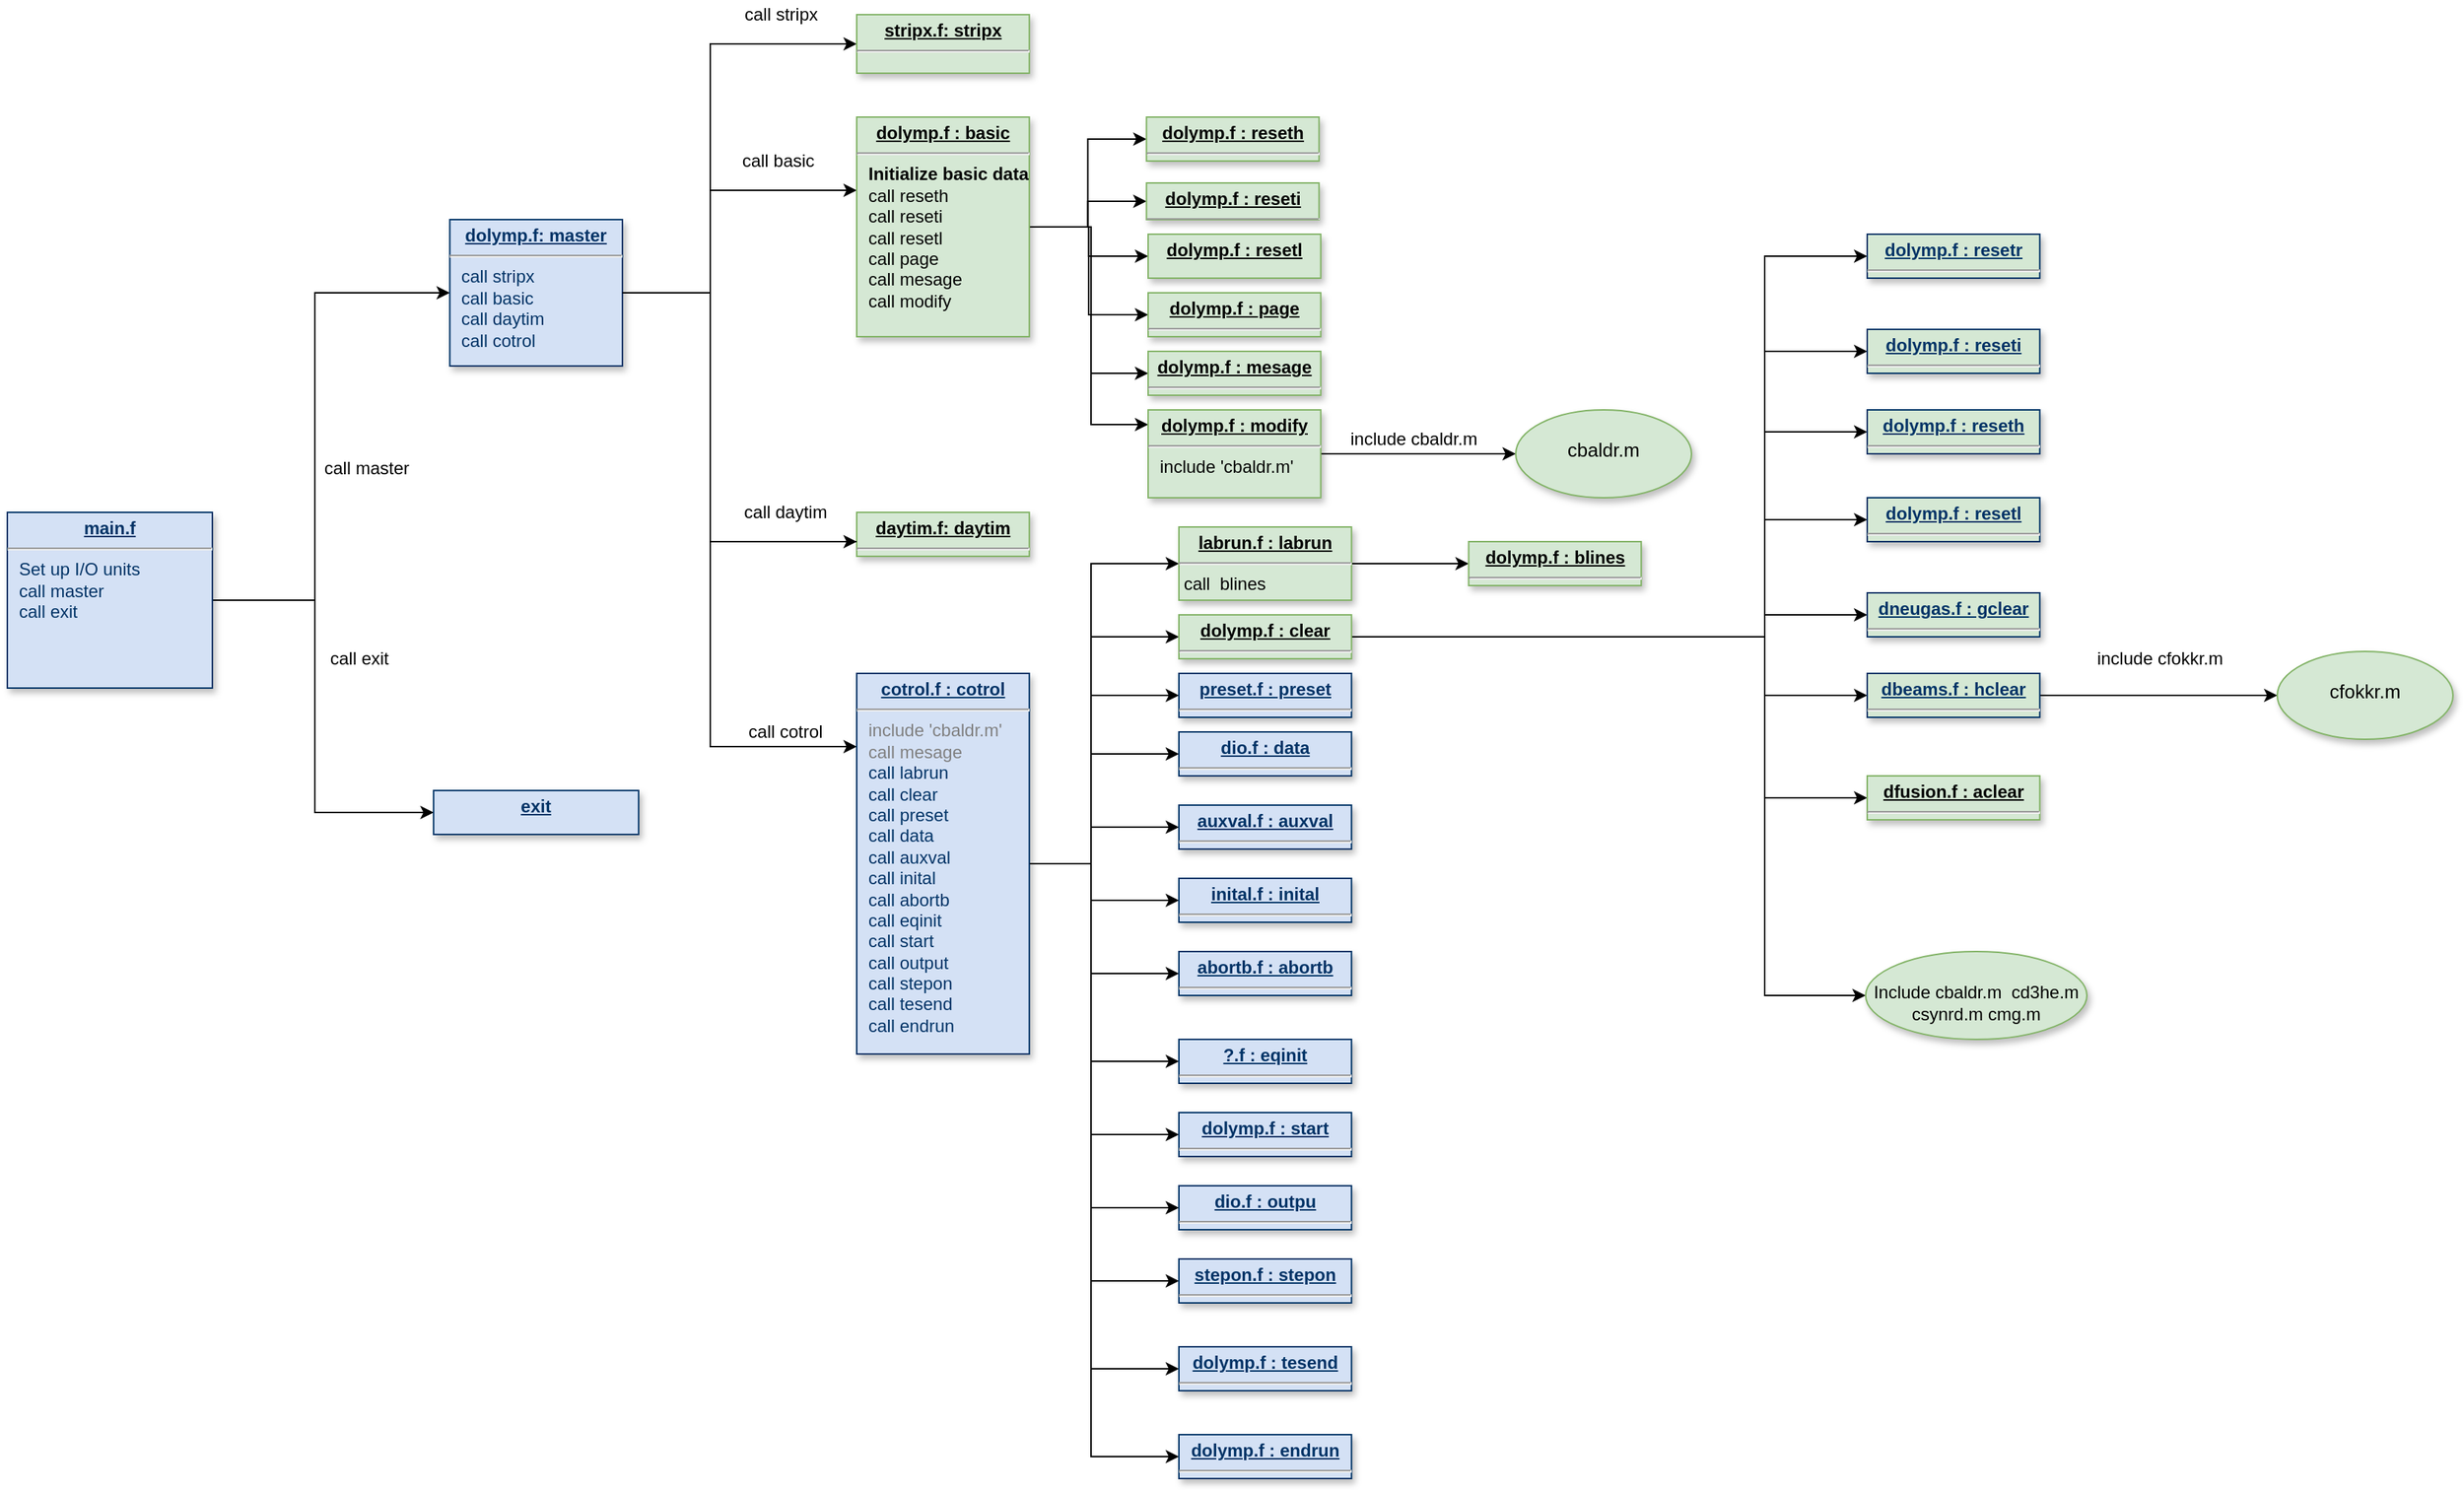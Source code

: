 <mxfile version="20.1.1" type="github">
  <diagram name="Page-1" id="efa7a0a1-bf9b-a30e-e6df-94a7791c09e9">
    <mxGraphModel dx="1370" dy="977" grid="1" gridSize="10" guides="1" tooltips="1" connect="1" arrows="1" fold="1" page="1" pageScale="1" pageWidth="826" pageHeight="1169" background="none" math="0" shadow="0">
      <root>
        <mxCell id="0" />
        <mxCell id="1" parent="0" />
        <mxCell id="-pY41yQ8rgAUzNiakP7C-129" value="" style="edgeStyle=orthogonalEdgeStyle;rounded=0;orthogonalLoop=1;jettySize=auto;html=1;" parent="1" source="-pY41yQ8rgAUzNiakP7C-114" target="-pY41yQ8rgAUzNiakP7C-128" edge="1">
          <mxGeometry relative="1" as="geometry">
            <Array as="points">
              <mxPoint x="360" y="1080" />
              <mxPoint x="360" y="870" />
            </Array>
          </mxGeometry>
        </mxCell>
        <mxCell id="-pY41yQ8rgAUzNiakP7C-131" value="" style="edgeStyle=orthogonalEdgeStyle;rounded=0;orthogonalLoop=1;jettySize=auto;html=1;" parent="1" source="-pY41yQ8rgAUzNiakP7C-114" target="-pY41yQ8rgAUzNiakP7C-130" edge="1">
          <mxGeometry relative="1" as="geometry">
            <Array as="points">
              <mxPoint x="360" y="1080" />
              <mxPoint x="360" y="1225" />
            </Array>
          </mxGeometry>
        </mxCell>
        <mxCell id="-pY41yQ8rgAUzNiakP7C-114" value="&lt;p style=&quot;margin: 0px; margin-top: 4px; text-align: center; text-decoration: underline;&quot;&gt;&lt;strong&gt;main.f&lt;/strong&gt;&lt;/p&gt;&lt;hr&gt;&lt;p style=&quot;margin: 0px; margin-left: 8px;&quot;&gt;Set up I/O units&lt;/p&gt;&lt;p style=&quot;margin: 0px; margin-left: 8px;&quot;&gt;call master&lt;/p&gt;&lt;p style=&quot;margin: 0px; margin-left: 8px;&quot;&gt;call exit&lt;/p&gt;" style="verticalAlign=top;align=left;overflow=fill;fontSize=12;fontFamily=Helvetica;html=1;strokeColor=#003366;shadow=1;fillColor=#D4E1F5;fontColor=#003366" parent="1" vertex="1">
          <mxGeometry x="150" y="1020" width="140" height="120" as="geometry" />
        </mxCell>
        <mxCell id="-pY41yQ8rgAUzNiakP7C-125" value="call master" style="text;html=1;resizable=0;autosize=1;align=center;verticalAlign=middle;points=[];fillColor=none;strokeColor=none;rounded=0;" parent="1" vertex="1">
          <mxGeometry x="360" y="980" width="70" height="20" as="geometry" />
        </mxCell>
        <mxCell id="-pY41yQ8rgAUzNiakP7C-134" value="" style="edgeStyle=orthogonalEdgeStyle;rounded=0;orthogonalLoop=1;jettySize=auto;html=1;" parent="1" source="-pY41yQ8rgAUzNiakP7C-128" target="-pY41yQ8rgAUzNiakP7C-133" edge="1">
          <mxGeometry relative="1" as="geometry">
            <Array as="points">
              <mxPoint x="630" y="870" />
              <mxPoint x="630" y="700" />
            </Array>
          </mxGeometry>
        </mxCell>
        <mxCell id="-pY41yQ8rgAUzNiakP7C-138" value="" style="edgeStyle=orthogonalEdgeStyle;rounded=0;orthogonalLoop=1;jettySize=auto;html=1;" parent="1" source="-pY41yQ8rgAUzNiakP7C-128" target="-pY41yQ8rgAUzNiakP7C-137" edge="1">
          <mxGeometry relative="1" as="geometry">
            <Array as="points">
              <mxPoint x="630" y="870" />
              <mxPoint x="630" y="800" />
            </Array>
          </mxGeometry>
        </mxCell>
        <mxCell id="-pY41yQ8rgAUzNiakP7C-140" value="" style="edgeStyle=orthogonalEdgeStyle;rounded=0;orthogonalLoop=1;jettySize=auto;html=1;" parent="1" source="-pY41yQ8rgAUzNiakP7C-128" target="-pY41yQ8rgAUzNiakP7C-139" edge="1">
          <mxGeometry relative="1" as="geometry">
            <Array as="points">
              <mxPoint x="630" y="870" />
              <mxPoint x="630" y="1040" />
            </Array>
          </mxGeometry>
        </mxCell>
        <mxCell id="-pY41yQ8rgAUzNiakP7C-142" value="" style="edgeStyle=orthogonalEdgeStyle;rounded=0;orthogonalLoop=1;jettySize=auto;html=1;startArrow=none;" parent="1" source="-pY41yQ8rgAUzNiakP7C-139" target="-pY41yQ8rgAUzNiakP7C-141" edge="1">
          <mxGeometry relative="1" as="geometry">
            <Array as="points">
              <mxPoint x="630" y="1040" />
              <mxPoint x="630" y="1180" />
            </Array>
          </mxGeometry>
        </mxCell>
        <mxCell id="-pY41yQ8rgAUzNiakP7C-128" value="&lt;p style=&quot;margin: 0px; margin-top: 4px; text-align: center; text-decoration: underline;&quot;&gt;&lt;strong&gt;dolymp.f: master&lt;/strong&gt;&lt;/p&gt;&lt;hr&gt;&lt;p style=&quot;margin: 0px; margin-left: 8px;&quot;&gt;call stripx&lt;/p&gt;&lt;p style=&quot;margin: 0px; margin-left: 8px;&quot;&gt;call basic&lt;/p&gt;&lt;p style=&quot;margin: 0px; margin-left: 8px;&quot;&gt;call daytim&lt;/p&gt;&lt;p style=&quot;margin: 0px; margin-left: 8px;&quot;&gt;call cotrol&lt;/p&gt;" style="verticalAlign=top;align=left;overflow=fill;fontSize=12;fontFamily=Helvetica;html=1;strokeColor=#003366;shadow=1;fillColor=#D4E1F5;fontColor=#003366" parent="1" vertex="1">
          <mxGeometry x="452.16" y="820" width="117.84" height="100" as="geometry" />
        </mxCell>
        <mxCell id="-pY41yQ8rgAUzNiakP7C-130" value="&lt;p style=&quot;margin: 0px; margin-top: 4px; text-align: center; text-decoration: underline;&quot;&gt;&lt;b&gt;exit&lt;/b&gt;&lt;/p&gt;" style="verticalAlign=top;align=left;overflow=fill;fontSize=12;fontFamily=Helvetica;html=1;strokeColor=#003366;shadow=1;fillColor=#D4E1F5;fontColor=#003366" parent="1" vertex="1">
          <mxGeometry x="441.08" y="1210" width="140" height="30" as="geometry" />
        </mxCell>
        <mxCell id="-pY41yQ8rgAUzNiakP7C-132" value="call exit" style="text;html=1;resizable=0;autosize=1;align=center;verticalAlign=middle;points=[];fillColor=none;strokeColor=none;rounded=0;" parent="1" vertex="1">
          <mxGeometry x="360" y="1110" width="60" height="20" as="geometry" />
        </mxCell>
        <mxCell id="-pY41yQ8rgAUzNiakP7C-133" value="&lt;p style=&quot;margin: 0px; margin-top: 4px; text-align: center; text-decoration: underline;&quot;&gt;&lt;strong&gt;stripx.f: stripx&lt;/strong&gt;&lt;/p&gt;&lt;hr&gt;&lt;p style=&quot;margin: 0px; margin-left: 8px;&quot;&gt;&lt;br&gt;&lt;/p&gt;" style="verticalAlign=top;align=left;overflow=fill;fontSize=12;fontFamily=Helvetica;html=1;strokeColor=#82b366;shadow=1;fillColor=#d5e8d4;" parent="1" vertex="1">
          <mxGeometry x="730" y="680" width="117.84" height="40" as="geometry" />
        </mxCell>
        <mxCell id="-pY41yQ8rgAUzNiakP7C-135" value="call stripx" style="text;html=1;resizable=0;autosize=1;align=center;verticalAlign=middle;points=[];fillColor=none;strokeColor=none;rounded=0;" parent="1" vertex="1">
          <mxGeometry x="643" y="670" width="70" height="20" as="geometry" />
        </mxCell>
        <mxCell id="-pY41yQ8rgAUzNiakP7C-148" value="" style="edgeStyle=orthogonalEdgeStyle;rounded=0;orthogonalLoop=1;jettySize=auto;html=1;" parent="1" source="-pY41yQ8rgAUzNiakP7C-137" target="-pY41yQ8rgAUzNiakP7C-147" edge="1">
          <mxGeometry relative="1" as="geometry" />
        </mxCell>
        <mxCell id="-pY41yQ8rgAUzNiakP7C-151" value="" style="edgeStyle=orthogonalEdgeStyle;rounded=0;orthogonalLoop=1;jettySize=auto;html=1;" parent="1" source="-pY41yQ8rgAUzNiakP7C-137" target="-pY41yQ8rgAUzNiakP7C-150" edge="1">
          <mxGeometry relative="1" as="geometry" />
        </mxCell>
        <mxCell id="-pY41yQ8rgAUzNiakP7C-153" value="" style="edgeStyle=orthogonalEdgeStyle;rounded=0;orthogonalLoop=1;jettySize=auto;html=1;" parent="1" source="-pY41yQ8rgAUzNiakP7C-137" target="-pY41yQ8rgAUzNiakP7C-152" edge="1">
          <mxGeometry relative="1" as="geometry" />
        </mxCell>
        <mxCell id="-pY41yQ8rgAUzNiakP7C-155" value="" style="edgeStyle=orthogonalEdgeStyle;rounded=0;orthogonalLoop=1;jettySize=auto;html=1;" parent="1" source="-pY41yQ8rgAUzNiakP7C-137" target="-pY41yQ8rgAUzNiakP7C-154" edge="1">
          <mxGeometry relative="1" as="geometry" />
        </mxCell>
        <mxCell id="-pY41yQ8rgAUzNiakP7C-157" value="" style="edgeStyle=orthogonalEdgeStyle;rounded=0;orthogonalLoop=1;jettySize=auto;html=1;" parent="1" source="-pY41yQ8rgAUzNiakP7C-137" target="-pY41yQ8rgAUzNiakP7C-156" edge="1">
          <mxGeometry relative="1" as="geometry">
            <Array as="points">
              <mxPoint x="890" y="825" />
              <mxPoint x="890" y="925" />
            </Array>
          </mxGeometry>
        </mxCell>
        <mxCell id="-pY41yQ8rgAUzNiakP7C-160" value="" style="edgeStyle=orthogonalEdgeStyle;rounded=0;orthogonalLoop=1;jettySize=auto;html=1;" parent="1" source="-pY41yQ8rgAUzNiakP7C-137" target="-pY41yQ8rgAUzNiakP7C-159" edge="1">
          <mxGeometry relative="1" as="geometry">
            <Array as="points">
              <mxPoint x="890" y="825" />
              <mxPoint x="890" y="960" />
            </Array>
          </mxGeometry>
        </mxCell>
        <mxCell id="-pY41yQ8rgAUzNiakP7C-137" value="&lt;p style=&quot;margin: 0px; margin-top: 4px; text-align: center; text-decoration: underline;&quot;&gt;&lt;strong&gt;dolymp.f : basic&lt;/strong&gt;&lt;/p&gt;&lt;hr&gt;&lt;p style=&quot;margin: 0px; margin-left: 8px;&quot;&gt;&lt;b&gt;Initialize basic data&lt;br&gt;&lt;/b&gt;call reseth&lt;/p&gt;&lt;p style=&quot;margin: 0px; margin-left: 8px;&quot;&gt;call reseti&lt;br&gt;call resetl&lt;br&gt;call page&lt;br&gt;call mesage&lt;/p&gt;&lt;p style=&quot;margin: 0px; margin-left: 8px;&quot;&gt;call modify&lt;/p&gt;" style="verticalAlign=top;align=left;overflow=fill;fontSize=12;fontFamily=Helvetica;html=1;strokeColor=#82b366;shadow=1;fillColor=#d5e8d4;" parent="1" vertex="1">
          <mxGeometry x="730" y="750" width="117.84" height="150" as="geometry" />
        </mxCell>
        <mxCell id="-pY41yQ8rgAUzNiakP7C-168" value="" style="edgeStyle=orthogonalEdgeStyle;rounded=0;orthogonalLoop=1;jettySize=auto;html=1;fontSize=13;fontColor=#808080;" parent="1" source="-pY41yQ8rgAUzNiakP7C-141" target="-pY41yQ8rgAUzNiakP7C-167" edge="1">
          <mxGeometry relative="1" as="geometry">
            <Array as="points">
              <mxPoint x="890" y="1260" />
              <mxPoint x="890" y="1055" />
            </Array>
          </mxGeometry>
        </mxCell>
        <mxCell id="-pY41yQ8rgAUzNiakP7C-170" value="" style="edgeStyle=orthogonalEdgeStyle;rounded=0;orthogonalLoop=1;jettySize=auto;html=1;fontSize=13;fontColor=#808080;" parent="1" source="-pY41yQ8rgAUzNiakP7C-141" target="-pY41yQ8rgAUzNiakP7C-169" edge="1">
          <mxGeometry relative="1" as="geometry">
            <Array as="points">
              <mxPoint x="890" y="1260" />
              <mxPoint x="890" y="1105" />
            </Array>
          </mxGeometry>
        </mxCell>
        <mxCell id="-pY41yQ8rgAUzNiakP7C-172" value="" style="edgeStyle=orthogonalEdgeStyle;rounded=0;orthogonalLoop=1;jettySize=auto;html=1;fontSize=13;fontColor=#808080;" parent="1" source="-pY41yQ8rgAUzNiakP7C-141" target="-pY41yQ8rgAUzNiakP7C-171" edge="1">
          <mxGeometry relative="1" as="geometry">
            <Array as="points">
              <mxPoint x="890" y="1260" />
              <mxPoint x="890" y="1145" />
            </Array>
          </mxGeometry>
        </mxCell>
        <mxCell id="-pY41yQ8rgAUzNiakP7C-174" value="" style="edgeStyle=orthogonalEdgeStyle;rounded=0;orthogonalLoop=1;jettySize=auto;html=1;fontSize=13;fontColor=#808080;" parent="1" source="-pY41yQ8rgAUzNiakP7C-141" target="-pY41yQ8rgAUzNiakP7C-173" edge="1">
          <mxGeometry relative="1" as="geometry">
            <Array as="points">
              <mxPoint x="890" y="1260" />
              <mxPoint x="890" y="1185" />
            </Array>
          </mxGeometry>
        </mxCell>
        <mxCell id="-pY41yQ8rgAUzNiakP7C-176" value="" style="edgeStyle=orthogonalEdgeStyle;rounded=0;orthogonalLoop=1;jettySize=auto;html=1;fontSize=13;fontColor=#808080;" parent="1" source="-pY41yQ8rgAUzNiakP7C-141" target="-pY41yQ8rgAUzNiakP7C-175" edge="1">
          <mxGeometry relative="1" as="geometry">
            <Array as="points">
              <mxPoint x="890" y="1260" />
              <mxPoint x="890" y="1235" />
            </Array>
          </mxGeometry>
        </mxCell>
        <mxCell id="-pY41yQ8rgAUzNiakP7C-178" value="" style="edgeStyle=orthogonalEdgeStyle;rounded=0;orthogonalLoop=1;jettySize=auto;html=1;fontSize=13;fontColor=#808080;" parent="1" source="-pY41yQ8rgAUzNiakP7C-141" target="-pY41yQ8rgAUzNiakP7C-177" edge="1">
          <mxGeometry relative="1" as="geometry">
            <Array as="points">
              <mxPoint x="890" y="1260" />
              <mxPoint x="890" y="1285" />
            </Array>
          </mxGeometry>
        </mxCell>
        <mxCell id="-pY41yQ8rgAUzNiakP7C-180" value="" style="edgeStyle=orthogonalEdgeStyle;rounded=0;orthogonalLoop=1;jettySize=auto;html=1;fontSize=13;fontColor=#808080;" parent="1" source="-pY41yQ8rgAUzNiakP7C-141" target="-pY41yQ8rgAUzNiakP7C-179" edge="1">
          <mxGeometry relative="1" as="geometry">
            <Array as="points">
              <mxPoint x="890" y="1260" />
              <mxPoint x="890" y="1335" />
            </Array>
          </mxGeometry>
        </mxCell>
        <mxCell id="-pY41yQ8rgAUzNiakP7C-182" value="" style="edgeStyle=orthogonalEdgeStyle;rounded=0;orthogonalLoop=1;jettySize=auto;html=1;fontSize=13;fontColor=#808080;" parent="1" source="-pY41yQ8rgAUzNiakP7C-141" target="-pY41yQ8rgAUzNiakP7C-181" edge="1">
          <mxGeometry relative="1" as="geometry">
            <Array as="points">
              <mxPoint x="890" y="1260" />
              <mxPoint x="890" y="1395" />
            </Array>
          </mxGeometry>
        </mxCell>
        <mxCell id="-pY41yQ8rgAUzNiakP7C-184" value="" style="edgeStyle=orthogonalEdgeStyle;rounded=0;orthogonalLoop=1;jettySize=auto;html=1;fontSize=13;fontColor=#808080;" parent="1" source="-pY41yQ8rgAUzNiakP7C-141" target="-pY41yQ8rgAUzNiakP7C-183" edge="1">
          <mxGeometry relative="1" as="geometry">
            <Array as="points">
              <mxPoint x="890" y="1260" />
              <mxPoint x="890" y="1445" />
            </Array>
          </mxGeometry>
        </mxCell>
        <mxCell id="-pY41yQ8rgAUzNiakP7C-186" value="" style="edgeStyle=orthogonalEdgeStyle;rounded=0;orthogonalLoop=1;jettySize=auto;html=1;fontSize=13;fontColor=#808080;" parent="1" source="-pY41yQ8rgAUzNiakP7C-141" target="-pY41yQ8rgAUzNiakP7C-185" edge="1">
          <mxGeometry relative="1" as="geometry">
            <Array as="points">
              <mxPoint x="890" y="1260" />
              <mxPoint x="890" y="1495" />
            </Array>
          </mxGeometry>
        </mxCell>
        <mxCell id="-pY41yQ8rgAUzNiakP7C-188" value="" style="edgeStyle=orthogonalEdgeStyle;rounded=0;orthogonalLoop=1;jettySize=auto;html=1;fontSize=13;fontColor=#808080;" parent="1" source="-pY41yQ8rgAUzNiakP7C-141" target="-pY41yQ8rgAUzNiakP7C-187" edge="1">
          <mxGeometry relative="1" as="geometry">
            <Array as="points">
              <mxPoint x="890" y="1260" />
              <mxPoint x="890" y="1545" />
            </Array>
          </mxGeometry>
        </mxCell>
        <mxCell id="-pY41yQ8rgAUzNiakP7C-190" value="" style="edgeStyle=orthogonalEdgeStyle;rounded=0;orthogonalLoop=1;jettySize=auto;html=1;fontSize=13;fontColor=#808080;" parent="1" source="-pY41yQ8rgAUzNiakP7C-141" target="-pY41yQ8rgAUzNiakP7C-189" edge="1">
          <mxGeometry relative="1" as="geometry">
            <Array as="points">
              <mxPoint x="890" y="1260" />
              <mxPoint x="890" y="1605" />
            </Array>
          </mxGeometry>
        </mxCell>
        <mxCell id="-pY41yQ8rgAUzNiakP7C-192" value="" style="edgeStyle=orthogonalEdgeStyle;rounded=0;orthogonalLoop=1;jettySize=auto;html=1;fontSize=13;fontColor=#808080;" parent="1" source="-pY41yQ8rgAUzNiakP7C-141" target="-pY41yQ8rgAUzNiakP7C-191" edge="1">
          <mxGeometry relative="1" as="geometry">
            <Array as="points">
              <mxPoint x="890" y="1260" />
              <mxPoint x="890" y="1665" />
            </Array>
          </mxGeometry>
        </mxCell>
        <mxCell id="-pY41yQ8rgAUzNiakP7C-141" value="&lt;p style=&quot;margin: 0px; margin-top: 4px; text-align: center; text-decoration: underline;&quot;&gt;&lt;strong&gt;cotrol.f : cotrol&lt;/strong&gt;&lt;/p&gt;&lt;hr&gt;&lt;p style=&quot;margin: 0px; margin-left: 8px;&quot;&gt;&lt;font color=&quot;#808080&quot;&gt;include &#39;cbaldr.m&#39;&lt;/font&gt;&lt;/p&gt;&lt;p style=&quot;margin: 0px; margin-left: 8px;&quot;&gt;&lt;font color=&quot;#808080&quot;&gt;call mesage&lt;/font&gt;&lt;/p&gt;&lt;p style=&quot;margin: 0px; margin-left: 8px;&quot;&gt;call labrun&lt;/p&gt;&lt;p style=&quot;margin: 0px; margin-left: 8px;&quot;&gt;call clear&lt;/p&gt;&lt;p style=&quot;margin: 0px; margin-left: 8px;&quot;&gt;call preset&amp;nbsp;&lt;/p&gt;&lt;p style=&quot;margin: 0px; margin-left: 8px;&quot;&gt;call data&lt;/p&gt;&lt;p style=&quot;margin: 0px; margin-left: 8px;&quot;&gt;call auxval&lt;/p&gt;&lt;p style=&quot;margin: 0px; margin-left: 8px;&quot;&gt;call inital&lt;/p&gt;&lt;p style=&quot;margin: 0px; margin-left: 8px;&quot;&gt;call abortb&lt;/p&gt;&lt;p style=&quot;margin: 0px; margin-left: 8px;&quot;&gt;call eqinit&lt;/p&gt;&lt;p style=&quot;margin: 0px; margin-left: 8px;&quot;&gt;call start&lt;/p&gt;&lt;p style=&quot;margin: 0px; margin-left: 8px;&quot;&gt;call output&lt;/p&gt;&lt;p style=&quot;margin: 0px; margin-left: 8px;&quot;&gt;call stepon&lt;/p&gt;&lt;p style=&quot;margin: 0px; margin-left: 8px;&quot;&gt;call tesend&lt;/p&gt;&lt;p style=&quot;margin: 0px; margin-left: 8px;&quot;&gt;call endrun&lt;/p&gt;" style="verticalAlign=top;align=left;overflow=fill;fontSize=12;fontFamily=Helvetica;html=1;strokeColor=#003366;shadow=1;fillColor=#D4E1F5;fontColor=#003366" parent="1" vertex="1">
          <mxGeometry x="730" y="1130" width="117.84" height="260" as="geometry" />
        </mxCell>
        <mxCell id="-pY41yQ8rgAUzNiakP7C-143" value="call basic" style="text;html=1;resizable=0;autosize=1;align=center;verticalAlign=middle;points=[];fillColor=none;strokeColor=none;rounded=0;" parent="1" vertex="1">
          <mxGeometry x="646" y="770" width="60" height="20" as="geometry" />
        </mxCell>
        <mxCell id="-pY41yQ8rgAUzNiakP7C-144" value="call daytim" style="text;html=1;resizable=0;autosize=1;align=center;verticalAlign=middle;points=[];fillColor=none;strokeColor=none;rounded=0;" parent="1" vertex="1">
          <mxGeometry x="646" y="1010" width="70" height="20" as="geometry" />
        </mxCell>
        <mxCell id="-pY41yQ8rgAUzNiakP7C-145" value="call cotrol" style="text;html=1;resizable=0;autosize=1;align=center;verticalAlign=middle;points=[];fillColor=none;strokeColor=none;rounded=0;" parent="1" vertex="1">
          <mxGeometry x="646" y="1160" width="70" height="20" as="geometry" />
        </mxCell>
        <mxCell id="-pY41yQ8rgAUzNiakP7C-139" value="&lt;p style=&quot;margin: 0px; margin-top: 4px; text-align: center; text-decoration: underline;&quot;&gt;&lt;strong&gt;daytim.f: daytim&lt;/strong&gt;&lt;/p&gt;&lt;hr&gt;&lt;p style=&quot;margin: 0px; margin-left: 8px;&quot;&gt;&lt;br&gt;&lt;/p&gt;" style="verticalAlign=top;align=left;overflow=fill;fontSize=12;fontFamily=Helvetica;html=1;strokeColor=#82b366;shadow=1;fillColor=#d5e8d4;" parent="1" vertex="1">
          <mxGeometry x="730" y="1020" width="117.84" height="30" as="geometry" />
        </mxCell>
        <mxCell id="-pY41yQ8rgAUzNiakP7C-146" value="" style="edgeStyle=orthogonalEdgeStyle;rounded=0;orthogonalLoop=1;jettySize=auto;html=1;endArrow=none;" parent="1" source="-pY41yQ8rgAUzNiakP7C-128" target="-pY41yQ8rgAUzNiakP7C-139" edge="1">
          <mxGeometry relative="1" as="geometry">
            <mxPoint x="570.0" y="870.0" as="sourcePoint" />
            <mxPoint x="788.875" y="1130" as="targetPoint" />
            <Array as="points">
              <mxPoint x="630" y="870" />
              <mxPoint x="630" y="1040" />
            </Array>
          </mxGeometry>
        </mxCell>
        <mxCell id="-pY41yQ8rgAUzNiakP7C-147" value="&lt;p style=&quot;margin: 0px; margin-top: 4px; text-align: center; text-decoration: underline;&quot;&gt;&lt;strong&gt;dolymp.f : reseth&lt;/strong&gt;&lt;/p&gt;&lt;hr&gt;&lt;p style=&quot;margin: 0px; margin-left: 8px;&quot;&gt;&lt;br&gt;&lt;/p&gt;" style="verticalAlign=top;align=left;overflow=fill;fontSize=12;fontFamily=Helvetica;html=1;strokeColor=#82b366;shadow=1;fillColor=#d5e8d4;" parent="1" vertex="1">
          <mxGeometry x="927.84" y="750" width="117.84" height="30" as="geometry" />
        </mxCell>
        <mxCell id="-pY41yQ8rgAUzNiakP7C-150" value="&lt;p style=&quot;margin: 0px; margin-top: 4px; text-align: center; text-decoration: underline;&quot;&gt;&lt;strong&gt;dolymp.f : reseti&lt;/strong&gt;&lt;/p&gt;&lt;hr&gt;&lt;p style=&quot;margin: 0px; margin-left: 8px;&quot;&gt;&lt;br&gt;&lt;/p&gt;" style="verticalAlign=top;align=left;overflow=fill;fontSize=12;fontFamily=Helvetica;html=1;strokeColor=#82b366;shadow=1;fillColor=#d5e8d4;" parent="1" vertex="1">
          <mxGeometry x="927.84" y="795" width="117.84" height="25" as="geometry" />
        </mxCell>
        <mxCell id="-pY41yQ8rgAUzNiakP7C-152" value="&lt;p style=&quot;margin: 0px; margin-top: 4px; text-align: center; text-decoration: underline;&quot;&gt;&lt;strong&gt;dolymp.f : resetl&lt;/strong&gt;&lt;/p&gt;" style="verticalAlign=top;align=left;overflow=fill;fontSize=12;fontFamily=Helvetica;html=1;strokeColor=#82b366;shadow=1;fillColor=#d5e8d4;" parent="1" vertex="1">
          <mxGeometry x="929" y="830" width="117.84" height="30" as="geometry" />
        </mxCell>
        <mxCell id="-pY41yQ8rgAUzNiakP7C-154" value="&lt;p style=&quot;margin: 0px; margin-top: 4px; text-align: center; text-decoration: underline;&quot;&gt;&lt;strong&gt;dolymp.f : page&lt;/strong&gt;&lt;/p&gt;&lt;hr&gt;&lt;p style=&quot;margin: 0px; margin-left: 8px;&quot;&gt;&lt;br&gt;&lt;/p&gt;" style="verticalAlign=top;align=left;overflow=fill;fontSize=12;fontFamily=Helvetica;html=1;strokeColor=#82b366;shadow=1;fillColor=#d5e8d4;" parent="1" vertex="1">
          <mxGeometry x="929" y="870" width="117.84" height="30" as="geometry" />
        </mxCell>
        <mxCell id="-pY41yQ8rgAUzNiakP7C-156" value="&lt;p style=&quot;margin: 0px; margin-top: 4px; text-align: center; text-decoration: underline;&quot;&gt;&lt;strong&gt;dolymp.f : mesage&lt;/strong&gt;&lt;/p&gt;&lt;hr&gt;&lt;p style=&quot;margin: 0px; margin-left: 8px;&quot;&gt;&lt;br&gt;&lt;/p&gt;" style="verticalAlign=top;align=left;overflow=fill;fontSize=12;fontFamily=Helvetica;html=1;strokeColor=#82b366;shadow=1;fillColor=#d5e8d4;" parent="1" vertex="1">
          <mxGeometry x="929" y="910" width="117.84" height="30" as="geometry" />
        </mxCell>
        <mxCell id="-pY41yQ8rgAUzNiakP7C-162" value="" style="edgeStyle=orthogonalEdgeStyle;rounded=0;orthogonalLoop=1;jettySize=auto;html=1;" parent="1" source="-pY41yQ8rgAUzNiakP7C-159" target="-pY41yQ8rgAUzNiakP7C-161" edge="1">
          <mxGeometry relative="1" as="geometry" />
        </mxCell>
        <mxCell id="-pY41yQ8rgAUzNiakP7C-159" value="&lt;p style=&quot;margin: 0px; margin-top: 4px; text-align: center; text-decoration: underline;&quot;&gt;&lt;strong&gt;dolymp.f : modify&lt;/strong&gt;&lt;/p&gt;&lt;hr&gt;&lt;p style=&quot;margin: 0px; margin-left: 8px;&quot;&gt;include &#39;cbaldr.m&#39;&lt;/p&gt;" style="verticalAlign=top;align=left;overflow=fill;fontSize=12;fontFamily=Helvetica;html=1;strokeColor=#82b366;shadow=1;fillColor=#d5e8d4;" parent="1" vertex="1">
          <mxGeometry x="929" y="950" width="117.84" height="60" as="geometry" />
        </mxCell>
        <mxCell id="-pY41yQ8rgAUzNiakP7C-161" value="&lt;span style=&quot;background-color: initial; font-size: 13px; line-height: 3.3;&quot;&gt;cbaldr.m&lt;/span&gt;" style="ellipse;whiteSpace=wrap;html=1;align=center;verticalAlign=top;fillColor=#d5e8d4;strokeColor=#82b366;shadow=1;" parent="1" vertex="1">
          <mxGeometry x="1180" y="950" width="120" height="60" as="geometry" />
        </mxCell>
        <mxCell id="-pY41yQ8rgAUzNiakP7C-163" value="include cbaldr.m" style="text;html=1;resizable=0;autosize=1;align=center;verticalAlign=middle;points=[];fillColor=none;strokeColor=none;rounded=0;" parent="1" vertex="1">
          <mxGeometry x="1060" y="960" width="100" height="20" as="geometry" />
        </mxCell>
        <mxCell id="-pY41yQ8rgAUzNiakP7C-196" value="" style="edgeStyle=orthogonalEdgeStyle;rounded=0;orthogonalLoop=1;jettySize=auto;html=1;fontSize=13;fontColor=#808080;" parent="1" source="-pY41yQ8rgAUzNiakP7C-167" target="-pY41yQ8rgAUzNiakP7C-195" edge="1">
          <mxGeometry relative="1" as="geometry" />
        </mxCell>
        <mxCell id="-pY41yQ8rgAUzNiakP7C-167" value="&lt;p style=&quot;margin: 0px; margin-top: 4px; text-align: center; text-decoration: underline;&quot;&gt;&lt;strong&gt;labrun.f : labrun&lt;/strong&gt;&lt;/p&gt;&lt;hr&gt;&amp;nbsp;call&amp;nbsp; blines&lt;p style=&quot;margin: 0px; margin-left: 8px;&quot;&gt;&lt;br&gt;&lt;/p&gt;" style="verticalAlign=top;align=left;overflow=fill;fontSize=12;fontFamily=Helvetica;html=1;strokeColor=#82b366;shadow=1;fillColor=#d5e8d4;" parent="1" vertex="1">
          <mxGeometry x="950.0" y="1030" width="117.84" height="50" as="geometry" />
        </mxCell>
        <mxCell id="Lh2X1xNIDvM-lbCyG2JM-7" value="" style="edgeStyle=orthogonalEdgeStyle;rounded=0;orthogonalLoop=1;jettySize=auto;html=1;startArrow=none;" edge="1" parent="1" target="Lh2X1xNIDvM-lbCyG2JM-6">
          <mxGeometry relative="1" as="geometry">
            <mxPoint x="1350" y="1100" as="sourcePoint" />
            <Array as="points">
              <mxPoint x="1350" y="910" />
            </Array>
          </mxGeometry>
        </mxCell>
        <mxCell id="Lh2X1xNIDvM-lbCyG2JM-10" value="" style="edgeStyle=orthogonalEdgeStyle;rounded=0;orthogonalLoop=1;jettySize=auto;html=1;" edge="1" parent="1" source="-pY41yQ8rgAUzNiakP7C-169" target="Lh2X1xNIDvM-lbCyG2JM-9">
          <mxGeometry relative="1" as="geometry">
            <Array as="points">
              <mxPoint x="1350" y="1105" />
              <mxPoint x="1350" y="1025" />
            </Array>
          </mxGeometry>
        </mxCell>
        <mxCell id="Lh2X1xNIDvM-lbCyG2JM-12" value="" style="edgeStyle=orthogonalEdgeStyle;rounded=0;orthogonalLoop=1;jettySize=auto;html=1;" edge="1" parent="1" source="-pY41yQ8rgAUzNiakP7C-169" target="Lh2X1xNIDvM-lbCyG2JM-11">
          <mxGeometry relative="1" as="geometry">
            <Array as="points">
              <mxPoint x="1350" y="1105" />
              <mxPoint x="1350" y="1090" />
            </Array>
          </mxGeometry>
        </mxCell>
        <mxCell id="Lh2X1xNIDvM-lbCyG2JM-14" value="" style="edgeStyle=orthogonalEdgeStyle;rounded=0;orthogonalLoop=1;jettySize=auto;html=1;" edge="1" parent="1" source="-pY41yQ8rgAUzNiakP7C-169" target="Lh2X1xNIDvM-lbCyG2JM-13">
          <mxGeometry relative="1" as="geometry">
            <Array as="points">
              <mxPoint x="1350" y="1105" />
              <mxPoint x="1350" y="1145" />
            </Array>
          </mxGeometry>
        </mxCell>
        <mxCell id="Lh2X1xNIDvM-lbCyG2JM-16" value="" style="edgeStyle=orthogonalEdgeStyle;rounded=0;orthogonalLoop=1;jettySize=auto;html=1;" edge="1" parent="1" source="-pY41yQ8rgAUzNiakP7C-169" target="Lh2X1xNIDvM-lbCyG2JM-15">
          <mxGeometry relative="1" as="geometry">
            <Array as="points">
              <mxPoint x="1350" y="1105" />
              <mxPoint x="1350" y="1215" />
            </Array>
          </mxGeometry>
        </mxCell>
        <mxCell id="Lh2X1xNIDvM-lbCyG2JM-21" style="edgeStyle=orthogonalEdgeStyle;rounded=0;orthogonalLoop=1;jettySize=auto;html=1;exitX=1;exitY=0.5;exitDx=0;exitDy=0;entryX=0;entryY=0.5;entryDx=0;entryDy=0;" edge="1" parent="1" source="-pY41yQ8rgAUzNiakP7C-169" target="Lh2X1xNIDvM-lbCyG2JM-1">
          <mxGeometry relative="1" as="geometry">
            <Array as="points">
              <mxPoint x="1350" y="1105" />
              <mxPoint x="1350" y="845" />
            </Array>
          </mxGeometry>
        </mxCell>
        <mxCell id="Lh2X1xNIDvM-lbCyG2JM-25" value="" style="edgeStyle=orthogonalEdgeStyle;rounded=0;orthogonalLoop=1;jettySize=auto;html=1;" edge="1" parent="1" source="-pY41yQ8rgAUzNiakP7C-169" target="Lh2X1xNIDvM-lbCyG2JM-24">
          <mxGeometry relative="1" as="geometry">
            <Array as="points">
              <mxPoint x="1350" y="1105" />
              <mxPoint x="1350" y="965" />
            </Array>
          </mxGeometry>
        </mxCell>
        <mxCell id="Lh2X1xNIDvM-lbCyG2JM-43" value="" style="edgeStyle=orthogonalEdgeStyle;rounded=0;orthogonalLoop=1;jettySize=auto;html=1;fontColor=#33FF99;" edge="1" parent="1" source="-pY41yQ8rgAUzNiakP7C-169" target="Lh2X1xNIDvM-lbCyG2JM-42">
          <mxGeometry relative="1" as="geometry">
            <Array as="points">
              <mxPoint x="1350" y="1105" />
              <mxPoint x="1350" y="1350" />
            </Array>
          </mxGeometry>
        </mxCell>
        <mxCell id="-pY41yQ8rgAUzNiakP7C-169" value="&lt;p style=&quot;margin: 0px; margin-top: 4px; text-align: center; text-decoration: underline;&quot;&gt;&lt;strong&gt;dolymp.f : clear&lt;/strong&gt;&lt;/p&gt;&lt;hr&gt;&lt;p style=&quot;margin: 0px; margin-left: 8px;&quot;&gt;&lt;br&gt;&lt;/p&gt;" style="verticalAlign=top;align=left;overflow=fill;fontSize=12;fontFamily=Helvetica;html=1;strokeColor=#82b366;shadow=1;fillColor=#d5e8d4;" parent="1" vertex="1">
          <mxGeometry x="950" y="1090" width="117.84" height="30" as="geometry" />
        </mxCell>
        <mxCell id="-pY41yQ8rgAUzNiakP7C-171" value="&lt;p style=&quot;margin: 0px; margin-top: 4px; text-align: center; text-decoration: underline;&quot;&gt;&lt;strong&gt;preset.f : preset&lt;/strong&gt;&lt;/p&gt;&lt;hr&gt;&lt;p style=&quot;margin: 0px; margin-left: 8px;&quot;&gt;&lt;br&gt;&lt;/p&gt;" style="verticalAlign=top;align=left;overflow=fill;fontSize=12;fontFamily=Helvetica;html=1;strokeColor=#003366;shadow=1;fillColor=#D4E1F5;fontColor=#003366" parent="1" vertex="1">
          <mxGeometry x="950" y="1130" width="117.84" height="30" as="geometry" />
        </mxCell>
        <mxCell id="-pY41yQ8rgAUzNiakP7C-173" value="&lt;p style=&quot;margin: 0px; margin-top: 4px; text-align: center; text-decoration: underline;&quot;&gt;&lt;strong&gt;dio.f : data&lt;/strong&gt;&lt;/p&gt;&lt;hr&gt;&lt;p style=&quot;margin: 0px; margin-left: 8px;&quot;&gt;&lt;br&gt;&lt;/p&gt;" style="verticalAlign=top;align=left;overflow=fill;fontSize=12;fontFamily=Helvetica;html=1;strokeColor=#003366;shadow=1;fillColor=#D4E1F5;fontColor=#003366" parent="1" vertex="1">
          <mxGeometry x="950" y="1170" width="117.84" height="30" as="geometry" />
        </mxCell>
        <mxCell id="-pY41yQ8rgAUzNiakP7C-175" value="&lt;p style=&quot;margin: 0px; margin-top: 4px; text-align: center; text-decoration: underline;&quot;&gt;&lt;strong&gt;auxval.f : auxval&lt;/strong&gt;&lt;/p&gt;&lt;hr&gt;&lt;p style=&quot;margin: 0px; margin-left: 8px;&quot;&gt;&lt;br&gt;&lt;/p&gt;" style="verticalAlign=top;align=left;overflow=fill;fontSize=12;fontFamily=Helvetica;html=1;strokeColor=#003366;shadow=1;fillColor=#D4E1F5;fontColor=#003366" parent="1" vertex="1">
          <mxGeometry x="950" y="1220" width="117.84" height="30" as="geometry" />
        </mxCell>
        <mxCell id="-pY41yQ8rgAUzNiakP7C-177" value="&lt;p style=&quot;margin: 0px; margin-top: 4px; text-align: center; text-decoration: underline;&quot;&gt;&lt;strong&gt;inital.f : inital&lt;/strong&gt;&lt;/p&gt;&lt;hr&gt;&lt;p style=&quot;margin: 0px; margin-left: 8px;&quot;&gt;&lt;br&gt;&lt;/p&gt;" style="verticalAlign=top;align=left;overflow=fill;fontSize=12;fontFamily=Helvetica;html=1;strokeColor=#003366;shadow=1;fillColor=#D4E1F5;fontColor=#003366" parent="1" vertex="1">
          <mxGeometry x="950" y="1270" width="117.84" height="30" as="geometry" />
        </mxCell>
        <mxCell id="-pY41yQ8rgAUzNiakP7C-179" value="&lt;p style=&quot;margin: 0px; margin-top: 4px; text-align: center; text-decoration: underline;&quot;&gt;&lt;strong&gt;abortb.f : abortb&lt;/strong&gt;&lt;/p&gt;&lt;hr&gt;&lt;p style=&quot;margin: 0px; margin-left: 8px;&quot;&gt;&lt;br&gt;&lt;/p&gt;" style="verticalAlign=top;align=left;overflow=fill;fontSize=12;fontFamily=Helvetica;html=1;strokeColor=#003366;shadow=1;fillColor=#D4E1F5;fontColor=#003366" parent="1" vertex="1">
          <mxGeometry x="950" y="1320" width="117.84" height="30" as="geometry" />
        </mxCell>
        <mxCell id="-pY41yQ8rgAUzNiakP7C-181" value="&lt;p style=&quot;margin: 0px; margin-top: 4px; text-align: center; text-decoration: underline;&quot;&gt;&lt;strong&gt;?.f : eqinit&lt;/strong&gt;&lt;/p&gt;&lt;hr&gt;&lt;p style=&quot;margin: 0px; margin-left: 8px;&quot;&gt;&lt;br&gt;&lt;/p&gt;" style="verticalAlign=top;align=left;overflow=fill;fontSize=12;fontFamily=Helvetica;html=1;strokeColor=#003366;shadow=1;fillColor=#D4E1F5;fontColor=#003366" parent="1" vertex="1">
          <mxGeometry x="950" y="1380" width="117.84" height="30" as="geometry" />
        </mxCell>
        <mxCell id="-pY41yQ8rgAUzNiakP7C-183" value="&lt;p style=&quot;margin: 0px; margin-top: 4px; text-align: center; text-decoration: underline;&quot;&gt;&lt;strong&gt;dolymp.f : start&lt;/strong&gt;&lt;/p&gt;&lt;hr&gt;&lt;p style=&quot;margin: 0px; margin-left: 8px;&quot;&gt;&lt;br&gt;&lt;/p&gt;" style="verticalAlign=top;align=left;overflow=fill;fontSize=12;fontFamily=Helvetica;html=1;strokeColor=#003366;shadow=1;fillColor=#D4E1F5;fontColor=#003366" parent="1" vertex="1">
          <mxGeometry x="950" y="1430" width="117.84" height="30" as="geometry" />
        </mxCell>
        <mxCell id="-pY41yQ8rgAUzNiakP7C-185" value="&lt;p style=&quot;margin: 0px; margin-top: 4px; text-align: center; text-decoration: underline;&quot;&gt;&lt;strong&gt;dio.f : outpu&lt;/strong&gt;&lt;/p&gt;&lt;hr&gt;&lt;p style=&quot;margin: 0px; margin-left: 8px;&quot;&gt;&lt;br&gt;&lt;/p&gt;" style="verticalAlign=top;align=left;overflow=fill;fontSize=12;fontFamily=Helvetica;html=1;strokeColor=#003366;shadow=1;fillColor=#D4E1F5;fontColor=#003366" parent="1" vertex="1">
          <mxGeometry x="950" y="1480" width="117.84" height="30" as="geometry" />
        </mxCell>
        <mxCell id="-pY41yQ8rgAUzNiakP7C-187" value="&lt;p style=&quot;margin: 0px; margin-top: 4px; text-align: center; text-decoration: underline;&quot;&gt;&lt;strong&gt;stepon.f : stepon&lt;/strong&gt;&lt;/p&gt;&lt;hr&gt;&lt;p style=&quot;margin: 0px; margin-left: 8px;&quot;&gt;&lt;br&gt;&lt;/p&gt;" style="verticalAlign=top;align=left;overflow=fill;fontSize=12;fontFamily=Helvetica;html=1;strokeColor=#003366;shadow=1;fillColor=#D4E1F5;fontColor=#003366" parent="1" vertex="1">
          <mxGeometry x="950" y="1530" width="117.84" height="30" as="geometry" />
        </mxCell>
        <mxCell id="-pY41yQ8rgAUzNiakP7C-189" value="&lt;p style=&quot;margin: 0px; margin-top: 4px; text-align: center; text-decoration: underline;&quot;&gt;&lt;strong&gt;dolymp.f : tesend&lt;/strong&gt;&lt;/p&gt;&lt;hr&gt;&lt;p style=&quot;margin: 0px; margin-left: 8px;&quot;&gt;&lt;br&gt;&lt;/p&gt;" style="verticalAlign=top;align=left;overflow=fill;fontSize=12;fontFamily=Helvetica;html=1;strokeColor=#003366;shadow=1;fillColor=#D4E1F5;fontColor=#003366" parent="1" vertex="1">
          <mxGeometry x="950" y="1590" width="117.84" height="30" as="geometry" />
        </mxCell>
        <mxCell id="-pY41yQ8rgAUzNiakP7C-191" value="&lt;p style=&quot;margin: 0px; margin-top: 4px; text-align: center; text-decoration: underline;&quot;&gt;&lt;strong&gt;dolymp.f : endrun&lt;/strong&gt;&lt;/p&gt;&lt;hr&gt;&lt;p style=&quot;margin: 0px; margin-left: 8px;&quot;&gt;&lt;br&gt;&lt;/p&gt;" style="verticalAlign=top;align=left;overflow=fill;fontSize=12;fontFamily=Helvetica;html=1;strokeColor=#003366;shadow=1;fillColor=#D4E1F5;fontColor=#003366" parent="1" vertex="1">
          <mxGeometry x="950" y="1650" width="117.84" height="30" as="geometry" />
        </mxCell>
        <mxCell id="-pY41yQ8rgAUzNiakP7C-195" value="&lt;p style=&quot;margin: 0px; margin-top: 4px; text-align: center; text-decoration: underline;&quot;&gt;&lt;strong&gt;dolymp.f : blines&lt;/strong&gt;&lt;/p&gt;&lt;hr&gt;&lt;p style=&quot;margin: 0px; margin-left: 8px;&quot;&gt;&lt;br&gt;&lt;/p&gt;" style="verticalAlign=top;align=left;overflow=fill;fontSize=12;fontFamily=Helvetica;html=1;strokeColor=#82b366;shadow=1;fillColor=#d5e8d4;" parent="1" vertex="1">
          <mxGeometry x="1147.84" y="1040" width="117.84" height="30" as="geometry" />
        </mxCell>
        <mxCell id="Lh2X1xNIDvM-lbCyG2JM-1" value="&lt;p style=&quot;margin: 0px; margin-top: 4px; text-align: center; text-decoration: underline;&quot;&gt;&lt;strong&gt;dolymp.f : resetr&lt;/strong&gt;&lt;/p&gt;&lt;hr&gt;&lt;p style=&quot;margin: 0px; margin-left: 8px;&quot;&gt;&lt;br&gt;&lt;/p&gt;" style="verticalAlign=top;align=left;overflow=fill;fontSize=12;fontFamily=Helvetica;html=1;strokeColor=#003366;shadow=1;fillColor=#D5E8D4;fontColor=#003366" vertex="1" parent="1">
          <mxGeometry x="1420" y="830" width="117.84" height="30" as="geometry" />
        </mxCell>
        <mxCell id="Lh2X1xNIDvM-lbCyG2JM-6" value="&lt;p style=&quot;margin: 0px; margin-top: 4px; text-align: center; text-decoration: underline;&quot;&gt;&lt;strong&gt;dolymp.f : reseti&lt;/strong&gt;&lt;/p&gt;&lt;hr&gt;&lt;p style=&quot;margin: 0px; margin-left: 8px;&quot;&gt;&lt;br&gt;&lt;/p&gt;" style="verticalAlign=top;align=left;overflow=fill;fontSize=12;fontFamily=Helvetica;html=1;strokeColor=#003366;shadow=1;fillColor=#D5E8D4;fontColor=#003366" vertex="1" parent="1">
          <mxGeometry x="1420" y="895" width="117.84" height="30" as="geometry" />
        </mxCell>
        <mxCell id="Lh2X1xNIDvM-lbCyG2JM-11" value="&lt;p style=&quot;margin: 0px; margin-top: 4px; text-align: center; text-decoration: underline;&quot;&gt;&lt;strong&gt;dneugas.f : gclear&lt;/strong&gt;&lt;/p&gt;&lt;hr&gt;&lt;p style=&quot;margin: 0px; margin-left: 8px;&quot;&gt;&lt;br&gt;&lt;/p&gt;" style="verticalAlign=top;align=left;overflow=fill;fontSize=12;fontFamily=Helvetica;html=1;strokeColor=#003366;shadow=1;fillColor=#D5E8D4;fontColor=#003366" vertex="1" parent="1">
          <mxGeometry x="1420" y="1075" width="117.84" height="30" as="geometry" />
        </mxCell>
        <mxCell id="Lh2X1xNIDvM-lbCyG2JM-39" style="edgeStyle=orthogonalEdgeStyle;rounded=0;orthogonalLoop=1;jettySize=auto;html=1;exitX=1;exitY=0.5;exitDx=0;exitDy=0;entryX=0;entryY=0.5;entryDx=0;entryDy=0;" edge="1" parent="1" source="Lh2X1xNIDvM-lbCyG2JM-13" target="Lh2X1xNIDvM-lbCyG2JM-29">
          <mxGeometry relative="1" as="geometry">
            <mxPoint x="1700" y="1145" as="targetPoint" />
          </mxGeometry>
        </mxCell>
        <mxCell id="Lh2X1xNIDvM-lbCyG2JM-13" value="&lt;p style=&quot;margin: 0px; margin-top: 4px; text-align: center; text-decoration: underline;&quot;&gt;&lt;strong&gt;dbeams.f : hclear&lt;/strong&gt;&lt;/p&gt;&lt;hr&gt;&lt;p style=&quot;margin: 0px; margin-left: 8px;&quot;&gt;&lt;br&gt;&lt;/p&gt;" style="verticalAlign=top;align=left;overflow=fill;fontSize=12;fontFamily=Helvetica;html=1;strokeColor=#003366;shadow=1;fillColor=#D5E8D4;fontColor=#003366" vertex="1" parent="1">
          <mxGeometry x="1420" y="1130" width="117.84" height="30" as="geometry" />
        </mxCell>
        <mxCell id="Lh2X1xNIDvM-lbCyG2JM-15" value="&lt;p style=&quot;margin: 0px; margin-top: 4px; text-align: center; text-decoration: underline;&quot;&gt;&lt;strong&gt;dfusion.f : aclear&lt;/strong&gt;&lt;/p&gt;&lt;hr&gt;&lt;p style=&quot;margin: 0px; margin-left: 8px;&quot;&gt;&lt;br&gt;&lt;/p&gt;" style="verticalAlign=top;align=left;overflow=fill;fontSize=12;fontFamily=Helvetica;html=1;strokeColor=#82b366;shadow=1;fillColor=#d5e8d4;" vertex="1" parent="1">
          <mxGeometry x="1420" y="1200" width="117.84" height="30" as="geometry" />
        </mxCell>
        <mxCell id="Lh2X1xNIDvM-lbCyG2JM-9" value="&lt;p style=&quot;margin: 0px; margin-top: 4px; text-align: center; text-decoration: underline;&quot;&gt;&lt;strong&gt;dolymp.f : resetl&lt;/strong&gt;&lt;/p&gt;&lt;hr&gt;&lt;p style=&quot;margin: 0px; margin-left: 8px;&quot;&gt;&lt;br&gt;&lt;/p&gt;" style="verticalAlign=top;align=left;overflow=fill;fontSize=12;fontFamily=Helvetica;html=1;strokeColor=#003366;shadow=1;fillColor=#D5E8D4;fontColor=#003366" vertex="1" parent="1">
          <mxGeometry x="1420" y="1010" width="117.84" height="30" as="geometry" />
        </mxCell>
        <mxCell id="Lh2X1xNIDvM-lbCyG2JM-24" value="&lt;p style=&quot;margin: 0px; margin-top: 4px; text-align: center; text-decoration: underline;&quot;&gt;&lt;strong&gt;dolymp.f : reseth&lt;/strong&gt;&lt;/p&gt;&lt;hr&gt;&lt;p style=&quot;margin: 0px; margin-left: 8px;&quot;&gt;&lt;br&gt;&lt;/p&gt;" style="verticalAlign=top;align=left;overflow=fill;fontSize=12;fontFamily=Helvetica;html=1;strokeColor=#003366;shadow=1;fillColor=#D5E8D4;fontColor=#003366" vertex="1" parent="1">
          <mxGeometry x="1420" y="950" width="117.84" height="30" as="geometry" />
        </mxCell>
        <mxCell id="Lh2X1xNIDvM-lbCyG2JM-29" value="&lt;span style=&quot;background-color: initial; font-size: 13px; line-height: 3.3;&quot;&gt;cfokkr.m&lt;/span&gt;" style="ellipse;whiteSpace=wrap;html=1;align=center;verticalAlign=top;fillColor=#d5e8d4;strokeColor=#82b366;shadow=1;" vertex="1" parent="1">
          <mxGeometry x="1700" y="1115" width="120" height="60" as="geometry" />
        </mxCell>
        <mxCell id="Lh2X1xNIDvM-lbCyG2JM-37" value="include cfokkr.m" style="text;html=1;strokeColor=none;fillColor=none;align=center;verticalAlign=middle;whiteSpace=wrap;rounded=0;" vertex="1" parent="1">
          <mxGeometry x="1560" y="1105" width="120" height="30" as="geometry" />
        </mxCell>
        <mxCell id="Lh2X1xNIDvM-lbCyG2JM-42" value="&lt;br&gt;Include cbaldr.m&amp;nbsp; cd3he.m csynrd.m cmg.m" style="ellipse;whiteSpace=wrap;html=1;align=center;verticalAlign=top;fillColor=#d5e8d4;strokeColor=#82b366;shadow=1;" vertex="1" parent="1">
          <mxGeometry x="1418.92" y="1320" width="151.08" height="60" as="geometry" />
        </mxCell>
      </root>
    </mxGraphModel>
  </diagram>
</mxfile>
